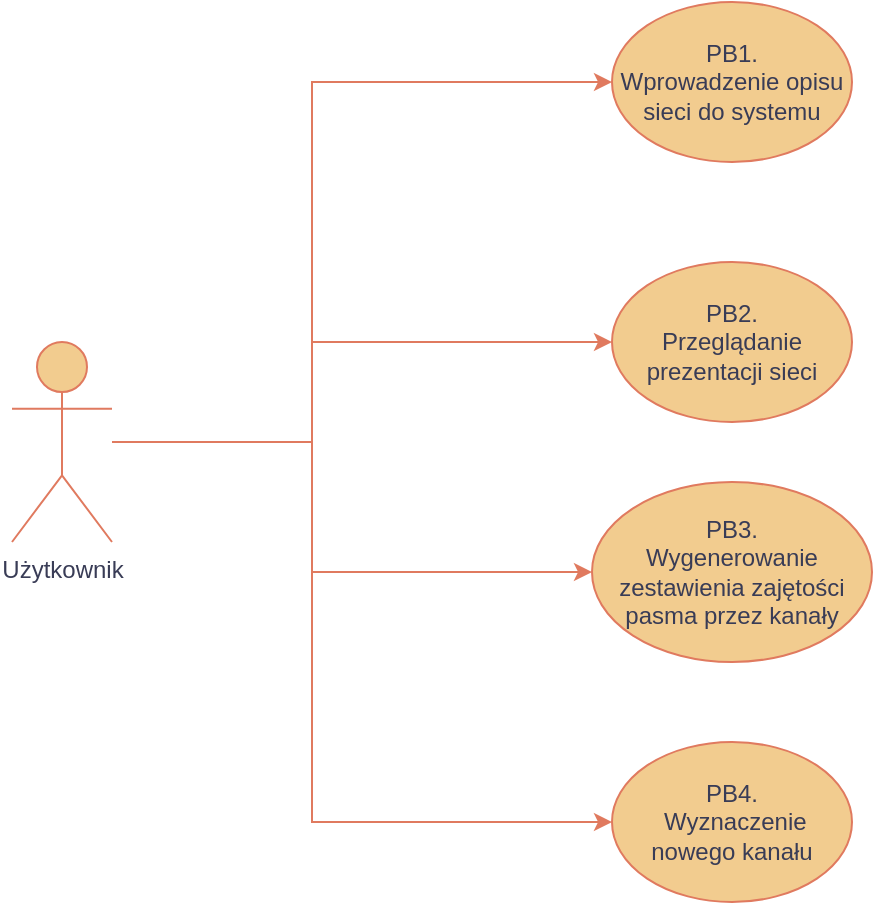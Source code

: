 <mxfile version="24.7.17">
  <diagram name="Page-1" id="aUSR-PTRuUPnyYadsCrG">
    <mxGraphModel dx="1073" dy="689" grid="1" gridSize="10" guides="1" tooltips="1" connect="1" arrows="1" fold="1" page="1" pageScale="1" pageWidth="850" pageHeight="1100" math="0" shadow="0">
      <root>
        <mxCell id="0" />
        <mxCell id="1" parent="0" />
        <mxCell id="h0-IHjNkmwFq_L-anwGD-1" value="&lt;div&gt;PB1.&lt;/div&gt;&lt;div&gt;Wprowadzenie opisu sieci do systemu&lt;br&gt;&lt;/div&gt;" style="ellipse;whiteSpace=wrap;html=1;labelBackgroundColor=none;fillColor=#F2CC8F;strokeColor=#E07A5F;fontColor=#393C56;" vertex="1" parent="1">
          <mxGeometry x="350" y="130" width="120" height="80" as="geometry" />
        </mxCell>
        <mxCell id="h0-IHjNkmwFq_L-anwGD-3" value="&lt;div&gt;PB2.&lt;/div&gt;&lt;div&gt;Przeglądanie prezentacji sieci&lt;/div&gt;" style="ellipse;whiteSpace=wrap;html=1;labelBackgroundColor=none;fillColor=#F2CC8F;strokeColor=#E07A5F;fontColor=#393C56;" vertex="1" parent="1">
          <mxGeometry x="350" y="260" width="120" height="80" as="geometry" />
        </mxCell>
        <mxCell id="h0-IHjNkmwFq_L-anwGD-4" value="&lt;div&gt;PB3.&lt;/div&gt;&lt;div&gt;Wygenerowanie zestawienia zajętości pasma przez kanały&lt;br&gt;&lt;/div&gt;" style="ellipse;whiteSpace=wrap;html=1;labelBackgroundColor=none;fillColor=#F2CC8F;strokeColor=#E07A5F;fontColor=#393C56;" vertex="1" parent="1">
          <mxGeometry x="340" y="370" width="140" height="90" as="geometry" />
        </mxCell>
        <mxCell id="h0-IHjNkmwFq_L-anwGD-5" value="&lt;div&gt;PB4.&lt;/div&gt;&lt;div&gt;&amp;nbsp;Wyznaczenie nowego kanału&lt;br&gt;&lt;/div&gt;" style="ellipse;whiteSpace=wrap;html=1;labelBackgroundColor=none;fillColor=#F2CC8F;strokeColor=#E07A5F;fontColor=#393C56;" vertex="1" parent="1">
          <mxGeometry x="350" y="500" width="120" height="80" as="geometry" />
        </mxCell>
        <mxCell id="h0-IHjNkmwFq_L-anwGD-9" style="edgeStyle=orthogonalEdgeStyle;rounded=0;orthogonalLoop=1;jettySize=auto;html=1;entryX=0;entryY=0.5;entryDx=0;entryDy=0;labelBackgroundColor=none;strokeColor=#E07A5F;fontColor=default;" edge="1" parent="1" source="h0-IHjNkmwFq_L-anwGD-6" target="h0-IHjNkmwFq_L-anwGD-1">
          <mxGeometry relative="1" as="geometry">
            <Array as="points">
              <mxPoint x="200" y="350" />
              <mxPoint x="200" y="170" />
            </Array>
          </mxGeometry>
        </mxCell>
        <mxCell id="h0-IHjNkmwFq_L-anwGD-10" style="edgeStyle=orthogonalEdgeStyle;rounded=0;orthogonalLoop=1;jettySize=auto;html=1;entryX=0;entryY=0.5;entryDx=0;entryDy=0;labelBackgroundColor=none;strokeColor=#E07A5F;fontColor=default;" edge="1" parent="1" source="h0-IHjNkmwFq_L-anwGD-6" target="h0-IHjNkmwFq_L-anwGD-3">
          <mxGeometry relative="1" as="geometry">
            <Array as="points">
              <mxPoint x="200" y="350" />
              <mxPoint x="200" y="300" />
            </Array>
          </mxGeometry>
        </mxCell>
        <mxCell id="h0-IHjNkmwFq_L-anwGD-11" style="edgeStyle=orthogonalEdgeStyle;rounded=0;orthogonalLoop=1;jettySize=auto;html=1;entryX=0;entryY=0.5;entryDx=0;entryDy=0;labelBackgroundColor=none;strokeColor=#E07A5F;fontColor=default;" edge="1" parent="1" source="h0-IHjNkmwFq_L-anwGD-6" target="h0-IHjNkmwFq_L-anwGD-4">
          <mxGeometry relative="1" as="geometry">
            <Array as="points">
              <mxPoint x="200" y="350" />
              <mxPoint x="200" y="415" />
            </Array>
          </mxGeometry>
        </mxCell>
        <mxCell id="h0-IHjNkmwFq_L-anwGD-12" style="edgeStyle=orthogonalEdgeStyle;rounded=0;orthogonalLoop=1;jettySize=auto;html=1;entryX=0;entryY=0.5;entryDx=0;entryDy=0;labelBackgroundColor=none;strokeColor=#E07A5F;fontColor=default;" edge="1" parent="1" source="h0-IHjNkmwFq_L-anwGD-6" target="h0-IHjNkmwFq_L-anwGD-5">
          <mxGeometry relative="1" as="geometry">
            <Array as="points">
              <mxPoint x="200" y="350" />
              <mxPoint x="200" y="540" />
            </Array>
          </mxGeometry>
        </mxCell>
        <mxCell id="h0-IHjNkmwFq_L-anwGD-6" value="Użytkownik" style="shape=umlActor;verticalLabelPosition=bottom;verticalAlign=top;html=1;outlineConnect=0;labelBackgroundColor=none;fillColor=#F2CC8F;strokeColor=#E07A5F;fontColor=#393C56;" vertex="1" parent="1">
          <mxGeometry x="50" y="300" width="50" height="100" as="geometry" />
        </mxCell>
      </root>
    </mxGraphModel>
  </diagram>
</mxfile>
